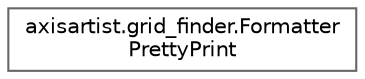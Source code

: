 digraph "Graphical Class Hierarchy"
{
 // LATEX_PDF_SIZE
  bgcolor="transparent";
  edge [fontname=Helvetica,fontsize=10,labelfontname=Helvetica,labelfontsize=10];
  node [fontname=Helvetica,fontsize=10,shape=box,height=0.2,width=0.4];
  rankdir="LR";
  Node0 [id="Node000000",label="axisartist.grid_finder.Formatter\lPrettyPrint",height=0.2,width=0.4,color="grey40", fillcolor="white", style="filled",URL="$db/d5c/classaxisartist_1_1grid__finder_1_1FormatterPrettyPrint.html",tooltip=" "];
}
